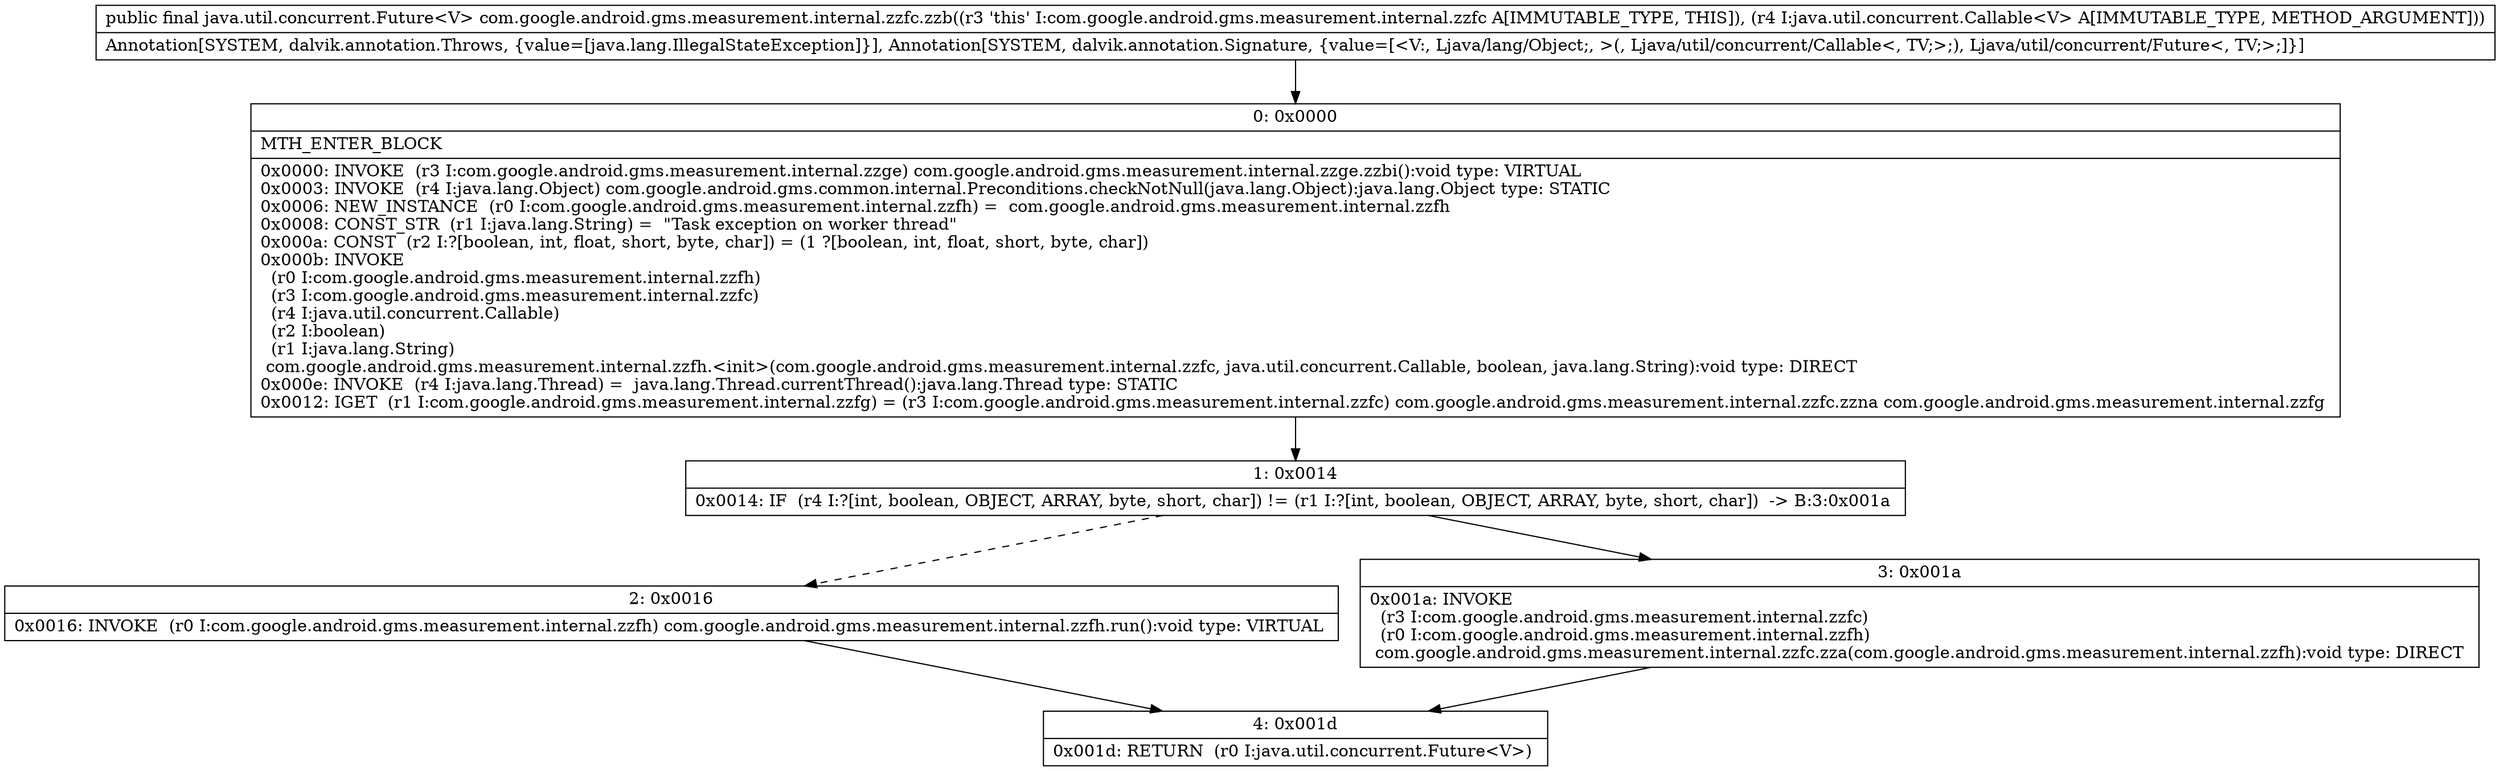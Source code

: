digraph "CFG forcom.google.android.gms.measurement.internal.zzfc.zzb(Ljava\/util\/concurrent\/Callable;)Ljava\/util\/concurrent\/Future;" {
Node_0 [shape=record,label="{0\:\ 0x0000|MTH_ENTER_BLOCK\l|0x0000: INVOKE  (r3 I:com.google.android.gms.measurement.internal.zzge) com.google.android.gms.measurement.internal.zzge.zzbi():void type: VIRTUAL \l0x0003: INVOKE  (r4 I:java.lang.Object) com.google.android.gms.common.internal.Preconditions.checkNotNull(java.lang.Object):java.lang.Object type: STATIC \l0x0006: NEW_INSTANCE  (r0 I:com.google.android.gms.measurement.internal.zzfh) =  com.google.android.gms.measurement.internal.zzfh \l0x0008: CONST_STR  (r1 I:java.lang.String) =  \"Task exception on worker thread\" \l0x000a: CONST  (r2 I:?[boolean, int, float, short, byte, char]) = (1 ?[boolean, int, float, short, byte, char]) \l0x000b: INVOKE  \l  (r0 I:com.google.android.gms.measurement.internal.zzfh)\l  (r3 I:com.google.android.gms.measurement.internal.zzfc)\l  (r4 I:java.util.concurrent.Callable)\l  (r2 I:boolean)\l  (r1 I:java.lang.String)\l com.google.android.gms.measurement.internal.zzfh.\<init\>(com.google.android.gms.measurement.internal.zzfc, java.util.concurrent.Callable, boolean, java.lang.String):void type: DIRECT \l0x000e: INVOKE  (r4 I:java.lang.Thread) =  java.lang.Thread.currentThread():java.lang.Thread type: STATIC \l0x0012: IGET  (r1 I:com.google.android.gms.measurement.internal.zzfg) = (r3 I:com.google.android.gms.measurement.internal.zzfc) com.google.android.gms.measurement.internal.zzfc.zzna com.google.android.gms.measurement.internal.zzfg \l}"];
Node_1 [shape=record,label="{1\:\ 0x0014|0x0014: IF  (r4 I:?[int, boolean, OBJECT, ARRAY, byte, short, char]) != (r1 I:?[int, boolean, OBJECT, ARRAY, byte, short, char])  \-\> B:3:0x001a \l}"];
Node_2 [shape=record,label="{2\:\ 0x0016|0x0016: INVOKE  (r0 I:com.google.android.gms.measurement.internal.zzfh) com.google.android.gms.measurement.internal.zzfh.run():void type: VIRTUAL \l}"];
Node_3 [shape=record,label="{3\:\ 0x001a|0x001a: INVOKE  \l  (r3 I:com.google.android.gms.measurement.internal.zzfc)\l  (r0 I:com.google.android.gms.measurement.internal.zzfh)\l com.google.android.gms.measurement.internal.zzfc.zza(com.google.android.gms.measurement.internal.zzfh):void type: DIRECT \l}"];
Node_4 [shape=record,label="{4\:\ 0x001d|0x001d: RETURN  (r0 I:java.util.concurrent.Future\<V\>) \l}"];
MethodNode[shape=record,label="{public final java.util.concurrent.Future\<V\> com.google.android.gms.measurement.internal.zzfc.zzb((r3 'this' I:com.google.android.gms.measurement.internal.zzfc A[IMMUTABLE_TYPE, THIS]), (r4 I:java.util.concurrent.Callable\<V\> A[IMMUTABLE_TYPE, METHOD_ARGUMENT]))  | Annotation[SYSTEM, dalvik.annotation.Throws, \{value=[java.lang.IllegalStateException]\}], Annotation[SYSTEM, dalvik.annotation.Signature, \{value=[\<V:, Ljava\/lang\/Object;, \>(, Ljava\/util\/concurrent\/Callable\<, TV;\>;), Ljava\/util\/concurrent\/Future\<, TV;\>;]\}]\l}"];
MethodNode -> Node_0;
Node_0 -> Node_1;
Node_1 -> Node_2[style=dashed];
Node_1 -> Node_3;
Node_2 -> Node_4;
Node_3 -> Node_4;
}

